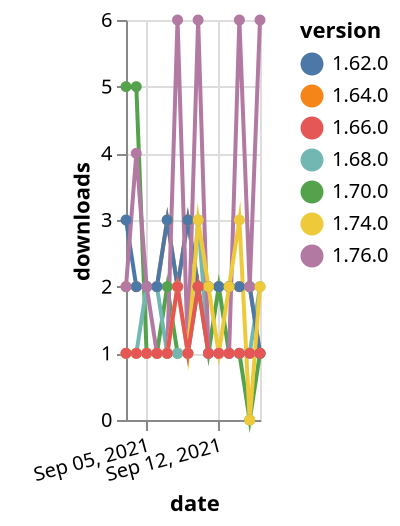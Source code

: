 {"$schema": "https://vega.github.io/schema/vega-lite/v5.json", "description": "A simple bar chart with embedded data.", "data": {"values": [{"date": "2021-09-03", "total": 2598, "delta": 2, "version": "1.64.0"}, {"date": "2021-09-04", "total": 2600, "delta": 2, "version": "1.64.0"}, {"date": "2021-09-05", "total": 2602, "delta": 2, "version": "1.64.0"}, {"date": "2021-09-06", "total": 2604, "delta": 2, "version": "1.64.0"}, {"date": "2021-09-07", "total": 2607, "delta": 3, "version": "1.64.0"}, {"date": "2021-09-08", "total": 2609, "delta": 2, "version": "1.64.0"}, {"date": "2021-09-09", "total": 2612, "delta": 3, "version": "1.64.0"}, {"date": "2021-09-10", "total": 2614, "delta": 2, "version": "1.64.0"}, {"date": "2021-09-11", "total": 2616, "delta": 2, "version": "1.64.0"}, {"date": "2021-09-12", "total": 2618, "delta": 2, "version": "1.64.0"}, {"date": "2021-09-13", "total": 2620, "delta": 2, "version": "1.64.0"}, {"date": "2021-09-14", "total": 2622, "delta": 2, "version": "1.64.0"}, {"date": "2021-09-15", "total": 2624, "delta": 2, "version": "1.64.0"}, {"date": "2021-09-16", "total": 2625, "delta": 1, "version": "1.64.0"}, {"date": "2021-09-03", "total": 643, "delta": 5, "version": "1.70.0"}, {"date": "2021-09-04", "total": 648, "delta": 5, "version": "1.70.0"}, {"date": "2021-09-05", "total": 649, "delta": 1, "version": "1.70.0"}, {"date": "2021-09-06", "total": 650, "delta": 1, "version": "1.70.0"}, {"date": "2021-09-07", "total": 652, "delta": 2, "version": "1.70.0"}, {"date": "2021-09-08", "total": 653, "delta": 1, "version": "1.70.0"}, {"date": "2021-09-09", "total": 654, "delta": 1, "version": "1.70.0"}, {"date": "2021-09-10", "total": 656, "delta": 2, "version": "1.70.0"}, {"date": "2021-09-11", "total": 657, "delta": 1, "version": "1.70.0"}, {"date": "2021-09-12", "total": 659, "delta": 2, "version": "1.70.0"}, {"date": "2021-09-13", "total": 660, "delta": 1, "version": "1.70.0"}, {"date": "2021-09-14", "total": 661, "delta": 1, "version": "1.70.0"}, {"date": "2021-09-15", "total": 661, "delta": 0, "version": "1.70.0"}, {"date": "2021-09-16", "total": 662, "delta": 1, "version": "1.70.0"}, {"date": "2021-09-03", "total": 273, "delta": 1, "version": "1.68.0"}, {"date": "2021-09-04", "total": 274, "delta": 1, "version": "1.68.0"}, {"date": "2021-09-05", "total": 276, "delta": 2, "version": "1.68.0"}, {"date": "2021-09-06", "total": 278, "delta": 2, "version": "1.68.0"}, {"date": "2021-09-07", "total": 279, "delta": 1, "version": "1.68.0"}, {"date": "2021-09-08", "total": 280, "delta": 1, "version": "1.68.0"}, {"date": "2021-09-09", "total": 281, "delta": 1, "version": "1.68.0"}, {"date": "2021-09-10", "total": 284, "delta": 3, "version": "1.68.0"}, {"date": "2021-09-11", "total": 285, "delta": 1, "version": "1.68.0"}, {"date": "2021-09-12", "total": 286, "delta": 1, "version": "1.68.0"}, {"date": "2021-09-13", "total": 287, "delta": 1, "version": "1.68.0"}, {"date": "2021-09-14", "total": 288, "delta": 1, "version": "1.68.0"}, {"date": "2021-09-15", "total": 289, "delta": 1, "version": "1.68.0"}, {"date": "2021-09-16", "total": 291, "delta": 2, "version": "1.68.0"}, {"date": "2021-09-03", "total": 2418, "delta": 3, "version": "1.62.0"}, {"date": "2021-09-04", "total": 2420, "delta": 2, "version": "1.62.0"}, {"date": "2021-09-05", "total": 2422, "delta": 2, "version": "1.62.0"}, {"date": "2021-09-06", "total": 2424, "delta": 2, "version": "1.62.0"}, {"date": "2021-09-07", "total": 2427, "delta": 3, "version": "1.62.0"}, {"date": "2021-09-08", "total": 2429, "delta": 2, "version": "1.62.0"}, {"date": "2021-09-09", "total": 2432, "delta": 3, "version": "1.62.0"}, {"date": "2021-09-10", "total": 2434, "delta": 2, "version": "1.62.0"}, {"date": "2021-09-11", "total": 2436, "delta": 2, "version": "1.62.0"}, {"date": "2021-09-12", "total": 2438, "delta": 2, "version": "1.62.0"}, {"date": "2021-09-13", "total": 2440, "delta": 2, "version": "1.62.0"}, {"date": "2021-09-14", "total": 2442, "delta": 2, "version": "1.62.0"}, {"date": "2021-09-15", "total": 2444, "delta": 2, "version": "1.62.0"}, {"date": "2021-09-16", "total": 2445, "delta": 1, "version": "1.62.0"}, {"date": "2021-09-03", "total": 161, "delta": 2, "version": "1.76.0"}, {"date": "2021-09-04", "total": 165, "delta": 4, "version": "1.76.0"}, {"date": "2021-09-05", "total": 167, "delta": 2, "version": "1.76.0"}, {"date": "2021-09-06", "total": 168, "delta": 1, "version": "1.76.0"}, {"date": "2021-09-07", "total": 169, "delta": 1, "version": "1.76.0"}, {"date": "2021-09-08", "total": 175, "delta": 6, "version": "1.76.0"}, {"date": "2021-09-09", "total": 176, "delta": 1, "version": "1.76.0"}, {"date": "2021-09-10", "total": 182, "delta": 6, "version": "1.76.0"}, {"date": "2021-09-11", "total": 183, "delta": 1, "version": "1.76.0"}, {"date": "2021-09-12", "total": 184, "delta": 1, "version": "1.76.0"}, {"date": "2021-09-13", "total": 185, "delta": 1, "version": "1.76.0"}, {"date": "2021-09-14", "total": 191, "delta": 6, "version": "1.76.0"}, {"date": "2021-09-15", "total": 193, "delta": 2, "version": "1.76.0"}, {"date": "2021-09-16", "total": 199, "delta": 6, "version": "1.76.0"}, {"date": "2021-09-03", "total": 398, "delta": 1, "version": "1.74.0"}, {"date": "2021-09-04", "total": 399, "delta": 1, "version": "1.74.0"}, {"date": "2021-09-05", "total": 400, "delta": 1, "version": "1.74.0"}, {"date": "2021-09-06", "total": 401, "delta": 1, "version": "1.74.0"}, {"date": "2021-09-07", "total": 402, "delta": 1, "version": "1.74.0"}, {"date": "2021-09-08", "total": 404, "delta": 2, "version": "1.74.0"}, {"date": "2021-09-09", "total": 405, "delta": 1, "version": "1.74.0"}, {"date": "2021-09-10", "total": 408, "delta": 3, "version": "1.74.0"}, {"date": "2021-09-11", "total": 410, "delta": 2, "version": "1.74.0"}, {"date": "2021-09-12", "total": 411, "delta": 1, "version": "1.74.0"}, {"date": "2021-09-13", "total": 413, "delta": 2, "version": "1.74.0"}, {"date": "2021-09-14", "total": 416, "delta": 3, "version": "1.74.0"}, {"date": "2021-09-15", "total": 416, "delta": 0, "version": "1.74.0"}, {"date": "2021-09-16", "total": 418, "delta": 2, "version": "1.74.0"}, {"date": "2021-09-03", "total": 539, "delta": 1, "version": "1.66.0"}, {"date": "2021-09-04", "total": 540, "delta": 1, "version": "1.66.0"}, {"date": "2021-09-05", "total": 541, "delta": 1, "version": "1.66.0"}, {"date": "2021-09-06", "total": 542, "delta": 1, "version": "1.66.0"}, {"date": "2021-09-07", "total": 543, "delta": 1, "version": "1.66.0"}, {"date": "2021-09-08", "total": 545, "delta": 2, "version": "1.66.0"}, {"date": "2021-09-09", "total": 546, "delta": 1, "version": "1.66.0"}, {"date": "2021-09-10", "total": 548, "delta": 2, "version": "1.66.0"}, {"date": "2021-09-11", "total": 549, "delta": 1, "version": "1.66.0"}, {"date": "2021-09-12", "total": 550, "delta": 1, "version": "1.66.0"}, {"date": "2021-09-13", "total": 551, "delta": 1, "version": "1.66.0"}, {"date": "2021-09-14", "total": 552, "delta": 1, "version": "1.66.0"}, {"date": "2021-09-15", "total": 553, "delta": 1, "version": "1.66.0"}, {"date": "2021-09-16", "total": 554, "delta": 1, "version": "1.66.0"}]}, "width": "container", "mark": {"type": "line", "point": {"filled": true}}, "encoding": {"x": {"field": "date", "type": "temporal", "timeUnit": "yearmonthdate", "title": "date", "axis": {"labelAngle": -15}}, "y": {"field": "delta", "type": "quantitative", "title": "downloads"}, "color": {"field": "version", "type": "nominal"}, "tooltip": {"field": "delta"}}}